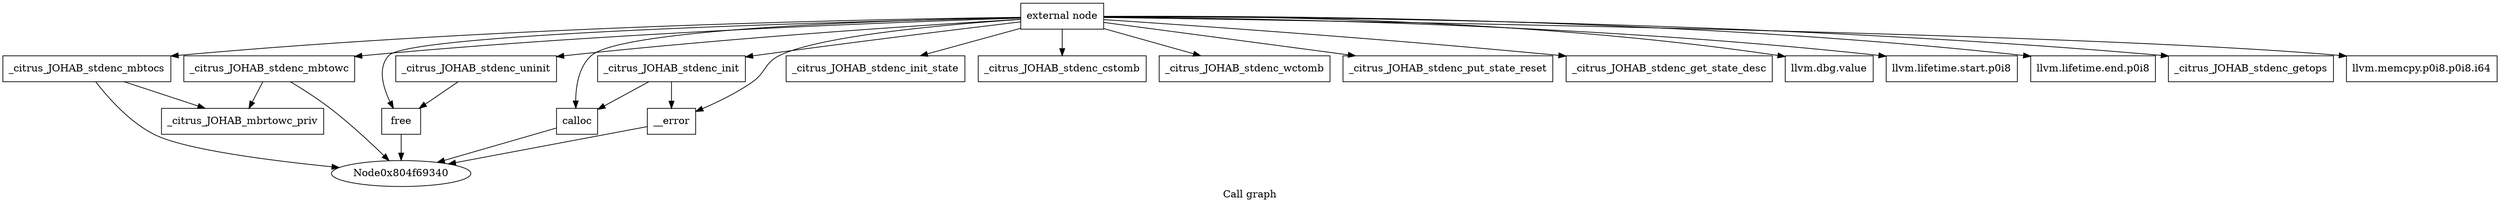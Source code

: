 digraph "Call graph" {
	label="Call graph";

	Node0x804f69310 [shape=record,label="{external node}"];
	Node0x804f69310 -> Node0x804f693a0;
	Node0x804f69310 -> Node0x804f694c0;
	Node0x804f69310 -> Node0x804f69580;
	Node0x804f69310 -> Node0x804f695e0;
	Node0x804f69310 -> Node0x804f696a0;
	Node0x804f69310 -> Node0x804f69700;
	Node0x804f69310 -> Node0x804f69760;
	Node0x804f69310 -> Node0x804f697c0;
	Node0x804f69310 -> Node0x804f69820;
	Node0x804f69310 -> Node0x804f69880;
	Node0x804f69310 -> Node0x804f698e0;
	Node0x804f69310 -> Node0x804f69940;
	Node0x804f69310 -> Node0x804f69520;
	Node0x804f69310 -> Node0x804f69400;
	Node0x804f69310 -> Node0x804f69460;
	Node0x804f69310 -> Node0x804f699a0;
	Node0x804f69310 -> Node0x804f69a00;
	Node0x804f693a0 [shape=record,label="{_citrus_JOHAB_stdenc_init}"];
	Node0x804f693a0 -> Node0x804f69400;
	Node0x804f693a0 -> Node0x804f69460;
	Node0x804f694c0 [shape=record,label="{_citrus_JOHAB_stdenc_uninit}"];
	Node0x804f694c0 -> Node0x804f69520;
	Node0x804f69580 [shape=record,label="{_citrus_JOHAB_stdenc_init_state}"];
	Node0x804f695e0 [shape=record,label="{_citrus_JOHAB_stdenc_mbtocs}"];
	Node0x804f695e0 -> Node0x804f69640;
	Node0x804f695e0 -> Node0x804f69340;
	Node0x804f696a0 [shape=record,label="{_citrus_JOHAB_stdenc_cstomb}"];
	Node0x804f69700 [shape=record,label="{_citrus_JOHAB_stdenc_mbtowc}"];
	Node0x804f69700 -> Node0x804f69640;
	Node0x804f69700 -> Node0x804f69340;
	Node0x804f69760 [shape=record,label="{_citrus_JOHAB_stdenc_wctomb}"];
	Node0x804f697c0 [shape=record,label="{_citrus_JOHAB_stdenc_put_state_reset}"];
	Node0x804f69820 [shape=record,label="{_citrus_JOHAB_stdenc_get_state_desc}"];
	Node0x804f69880 [shape=record,label="{llvm.dbg.value}"];
	Node0x804f69640 [shape=record,label="{_citrus_JOHAB_mbrtowc_priv}"];
	Node0x804f698e0 [shape=record,label="{llvm.lifetime.start.p0i8}"];
	Node0x804f69940 [shape=record,label="{llvm.lifetime.end.p0i8}"];
	Node0x804f69520 [shape=record,label="{free}"];
	Node0x804f69520 -> Node0x804f69340;
	Node0x804f69400 [shape=record,label="{calloc}"];
	Node0x804f69400 -> Node0x804f69340;
	Node0x804f69460 [shape=record,label="{__error}"];
	Node0x804f69460 -> Node0x804f69340;
	Node0x804f699a0 [shape=record,label="{_citrus_JOHAB_stdenc_getops}"];
	Node0x804f69a00 [shape=record,label="{llvm.memcpy.p0i8.p0i8.i64}"];
}

